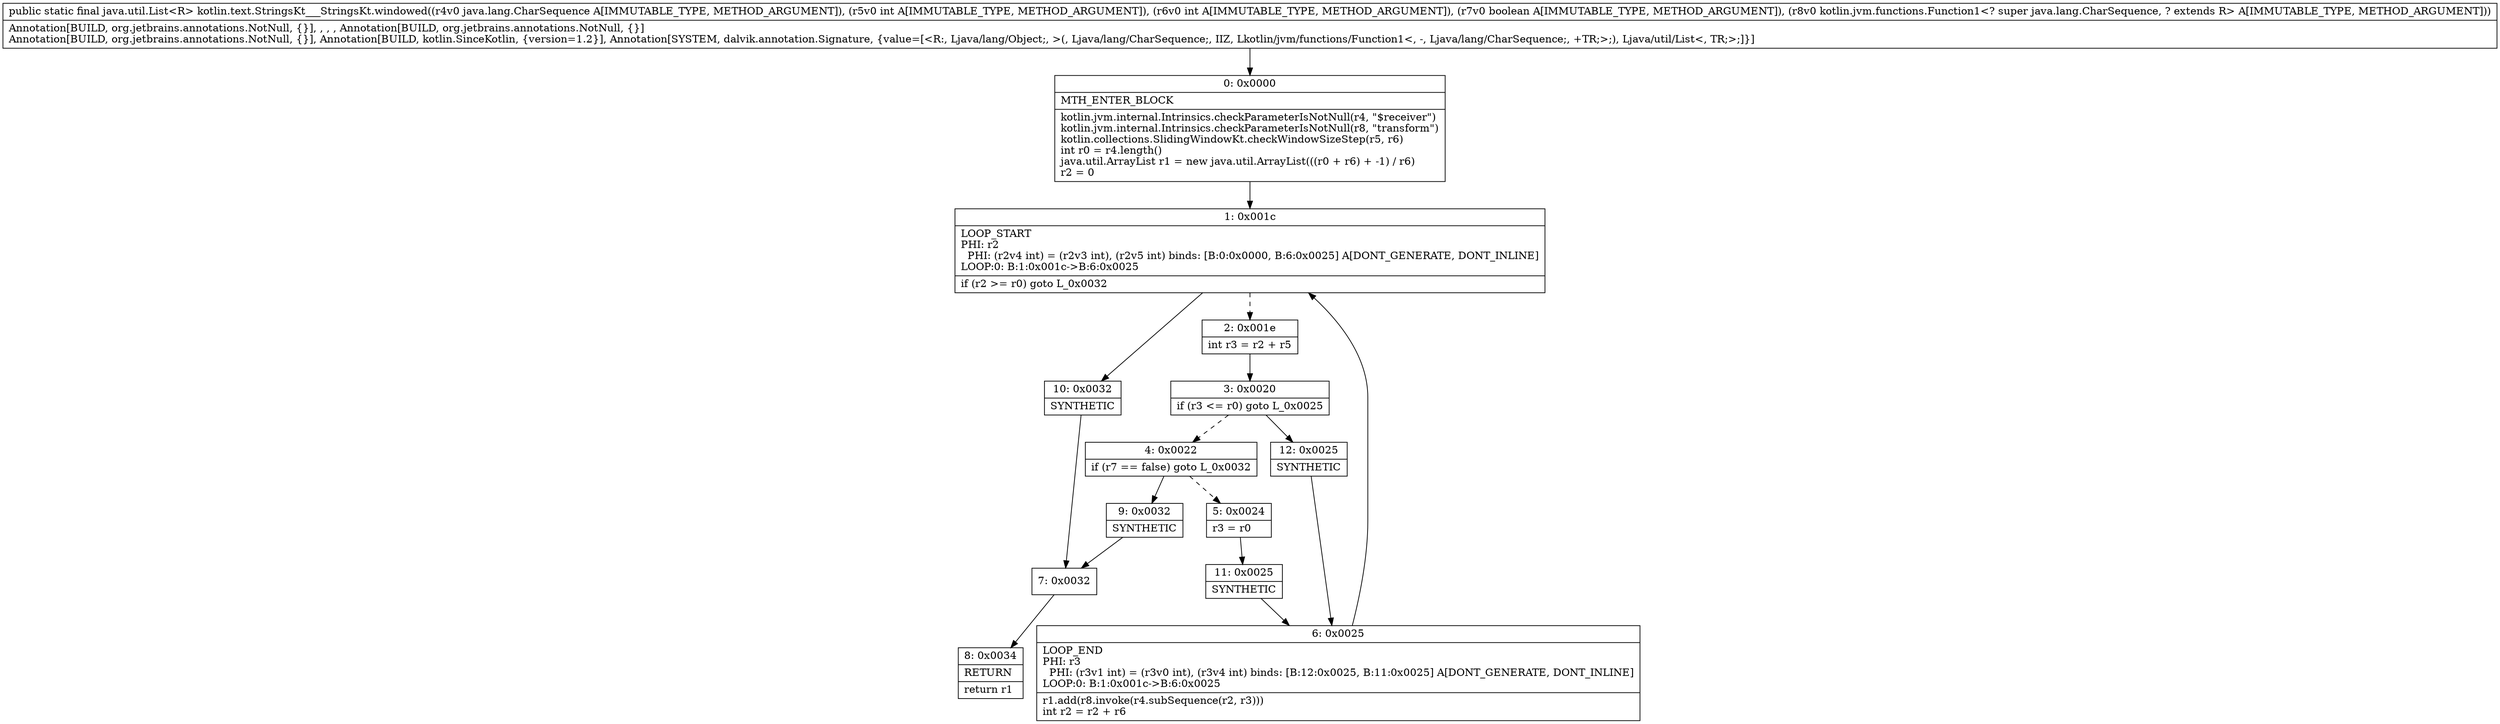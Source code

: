 digraph "CFG forkotlin.text.StringsKt___StringsKt.windowed(Ljava\/lang\/CharSequence;IIZLkotlin\/jvm\/functions\/Function1;)Ljava\/util\/List;" {
Node_0 [shape=record,label="{0\:\ 0x0000|MTH_ENTER_BLOCK\l|kotlin.jvm.internal.Intrinsics.checkParameterIsNotNull(r4, \"$receiver\")\lkotlin.jvm.internal.Intrinsics.checkParameterIsNotNull(r8, \"transform\")\lkotlin.collections.SlidingWindowKt.checkWindowSizeStep(r5, r6)\lint r0 = r4.length()\ljava.util.ArrayList r1 = new java.util.ArrayList(((r0 + r6) + \-1) \/ r6)\lr2 = 0\l}"];
Node_1 [shape=record,label="{1\:\ 0x001c|LOOP_START\lPHI: r2 \l  PHI: (r2v4 int) = (r2v3 int), (r2v5 int) binds: [B:0:0x0000, B:6:0x0025] A[DONT_GENERATE, DONT_INLINE]\lLOOP:0: B:1:0x001c\-\>B:6:0x0025\l|if (r2 \>= r0) goto L_0x0032\l}"];
Node_2 [shape=record,label="{2\:\ 0x001e|int r3 = r2 + r5\l}"];
Node_3 [shape=record,label="{3\:\ 0x0020|if (r3 \<= r0) goto L_0x0025\l}"];
Node_4 [shape=record,label="{4\:\ 0x0022|if (r7 == false) goto L_0x0032\l}"];
Node_5 [shape=record,label="{5\:\ 0x0024|r3 = r0\l}"];
Node_6 [shape=record,label="{6\:\ 0x0025|LOOP_END\lPHI: r3 \l  PHI: (r3v1 int) = (r3v0 int), (r3v4 int) binds: [B:12:0x0025, B:11:0x0025] A[DONT_GENERATE, DONT_INLINE]\lLOOP:0: B:1:0x001c\-\>B:6:0x0025\l|r1.add(r8.invoke(r4.subSequence(r2, r3)))\lint r2 = r2 + r6\l}"];
Node_7 [shape=record,label="{7\:\ 0x0032}"];
Node_8 [shape=record,label="{8\:\ 0x0034|RETURN\l|return r1\l}"];
Node_9 [shape=record,label="{9\:\ 0x0032|SYNTHETIC\l}"];
Node_10 [shape=record,label="{10\:\ 0x0032|SYNTHETIC\l}"];
Node_11 [shape=record,label="{11\:\ 0x0025|SYNTHETIC\l}"];
Node_12 [shape=record,label="{12\:\ 0x0025|SYNTHETIC\l}"];
MethodNode[shape=record,label="{public static final java.util.List\<R\> kotlin.text.StringsKt___StringsKt.windowed((r4v0 java.lang.CharSequence A[IMMUTABLE_TYPE, METHOD_ARGUMENT]), (r5v0 int A[IMMUTABLE_TYPE, METHOD_ARGUMENT]), (r6v0 int A[IMMUTABLE_TYPE, METHOD_ARGUMENT]), (r7v0 boolean A[IMMUTABLE_TYPE, METHOD_ARGUMENT]), (r8v0 kotlin.jvm.functions.Function1\<? super java.lang.CharSequence, ? extends R\> A[IMMUTABLE_TYPE, METHOD_ARGUMENT]))  | Annotation[BUILD, org.jetbrains.annotations.NotNull, \{\}], , , , Annotation[BUILD, org.jetbrains.annotations.NotNull, \{\}]\lAnnotation[BUILD, org.jetbrains.annotations.NotNull, \{\}], Annotation[BUILD, kotlin.SinceKotlin, \{version=1.2\}], Annotation[SYSTEM, dalvik.annotation.Signature, \{value=[\<R:, Ljava\/lang\/Object;, \>(, Ljava\/lang\/CharSequence;, IIZ, Lkotlin\/jvm\/functions\/Function1\<, \-, Ljava\/lang\/CharSequence;, +TR;\>;), Ljava\/util\/List\<, TR;\>;]\}]\l}"];
MethodNode -> Node_0;
Node_0 -> Node_1;
Node_1 -> Node_2[style=dashed];
Node_1 -> Node_10;
Node_2 -> Node_3;
Node_3 -> Node_4[style=dashed];
Node_3 -> Node_12;
Node_4 -> Node_5[style=dashed];
Node_4 -> Node_9;
Node_5 -> Node_11;
Node_6 -> Node_1;
Node_7 -> Node_8;
Node_9 -> Node_7;
Node_10 -> Node_7;
Node_11 -> Node_6;
Node_12 -> Node_6;
}

